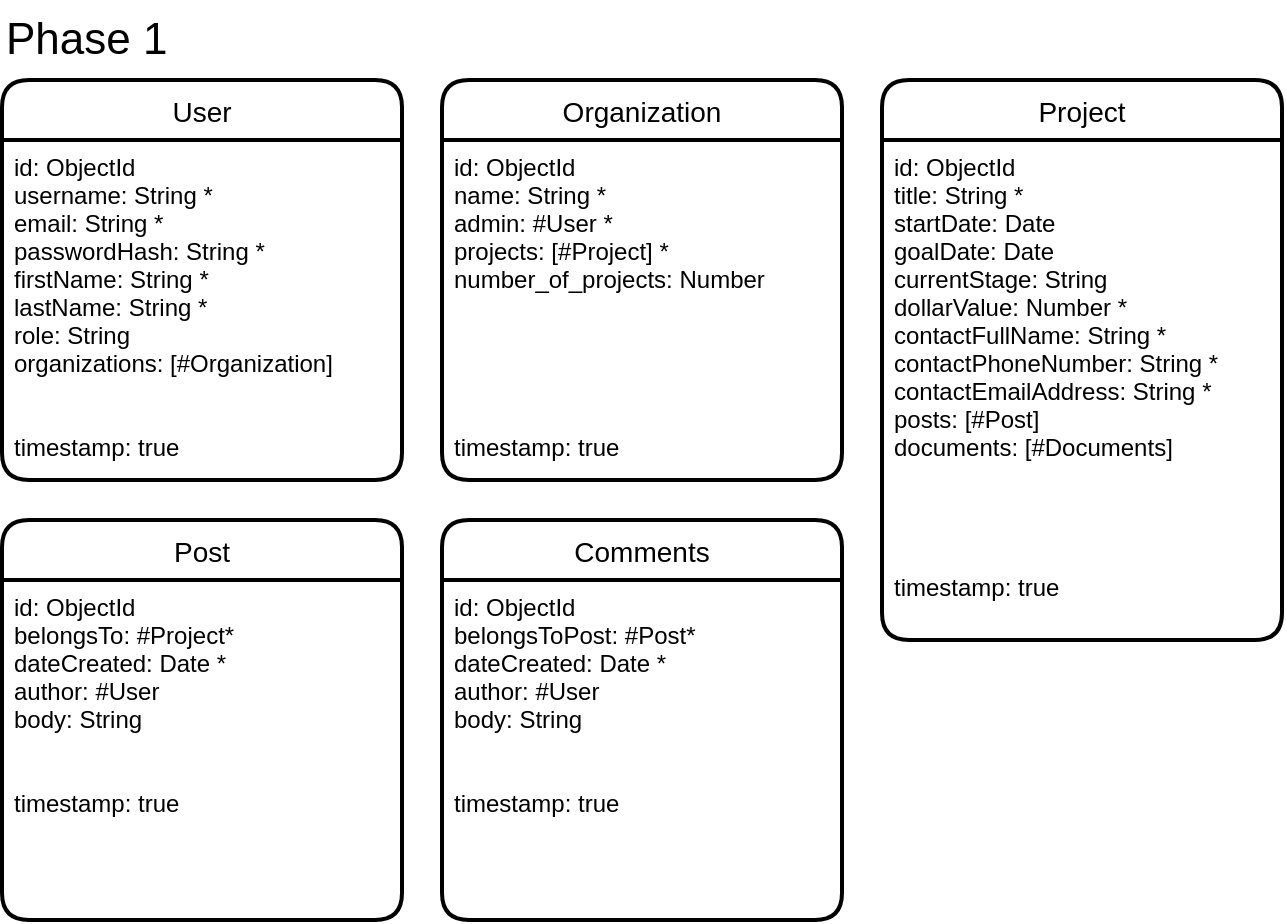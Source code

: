 <mxfile version="14.9.2" type="github">
  <diagram id="DzUIId4ll-ulbjkrfadN" name="Page-1">
    <mxGraphModel dx="856" dy="622" grid="1" gridSize="10" guides="1" tooltips="1" connect="1" arrows="1" fold="1" page="1" pageScale="1" pageWidth="850" pageHeight="1100" math="0" shadow="0">
      <root>
        <mxCell id="0" />
        <mxCell id="1" parent="0" />
        <mxCell id="I_L6hPFMJSKXvp4w5YZE-1" value="&lt;font style=&quot;font-size: 22px&quot;&gt;Phase 1&lt;/font&gt;" style="text;html=1;strokeColor=none;fillColor=none;align=left;verticalAlign=middle;whiteSpace=wrap;rounded=0;" vertex="1" parent="1">
          <mxGeometry x="40" width="150" height="40" as="geometry" />
        </mxCell>
        <mxCell id="I_L6hPFMJSKXvp4w5YZE-7" value="User" style="swimlane;childLayout=stackLayout;horizontal=1;startSize=30;horizontalStack=0;rounded=1;fontSize=14;fontStyle=0;strokeWidth=2;resizeParent=0;resizeLast=1;shadow=0;dashed=0;align=center;" vertex="1" parent="1">
          <mxGeometry x="40" y="40" width="200" height="200" as="geometry" />
        </mxCell>
        <mxCell id="I_L6hPFMJSKXvp4w5YZE-8" value="id: ObjectId&#xa;username: String *&#xa;email: String *&#xa;passwordHash: String *&#xa;firstName: String *&#xa;lastName: String *&#xa;role: String&#xa;organizations: [#Organization]&#xa;&#xa;&#xa;timestamp: true" style="align=left;strokeColor=none;fillColor=none;spacingLeft=4;fontSize=12;verticalAlign=top;resizable=0;rotatable=0;part=1;" vertex="1" parent="I_L6hPFMJSKXvp4w5YZE-7">
          <mxGeometry y="30" width="200" height="170" as="geometry" />
        </mxCell>
        <mxCell id="I_L6hPFMJSKXvp4w5YZE-9" value="Organization" style="swimlane;childLayout=stackLayout;horizontal=1;startSize=30;horizontalStack=0;rounded=1;fontSize=14;fontStyle=0;strokeWidth=2;resizeParent=0;resizeLast=1;shadow=0;dashed=0;align=center;" vertex="1" parent="1">
          <mxGeometry x="260" y="40" width="200" height="200" as="geometry" />
        </mxCell>
        <mxCell id="I_L6hPFMJSKXvp4w5YZE-10" value="id: ObjectId&#xa;name: String *&#xa;admin: #User *&#xa;projects: [#Project] *&#xa;number_of_projects: Number&#xa;&#xa;&#xa;&#xa;&#xa;&#xa;timestamp: true" style="align=left;strokeColor=none;fillColor=none;spacingLeft=4;fontSize=12;verticalAlign=top;resizable=0;rotatable=0;part=1;" vertex="1" parent="I_L6hPFMJSKXvp4w5YZE-9">
          <mxGeometry y="30" width="200" height="170" as="geometry" />
        </mxCell>
        <mxCell id="I_L6hPFMJSKXvp4w5YZE-16" value="Project" style="swimlane;childLayout=stackLayout;horizontal=1;startSize=30;horizontalStack=0;rounded=1;fontSize=14;fontStyle=0;strokeWidth=2;resizeParent=0;resizeLast=1;shadow=0;dashed=0;align=center;" vertex="1" parent="1">
          <mxGeometry x="480" y="40" width="200" height="280" as="geometry" />
        </mxCell>
        <mxCell id="I_L6hPFMJSKXvp4w5YZE-17" value="id: ObjectId&#xa;title: String *&#xa;startDate: Date&#xa;goalDate: Date&#xa;currentStage: String&#xa;dollarValue: Number *&#xa;contactFullName: String *&#xa;contactPhoneNumber: String *&#xa;contactEmailAddress: String *&#xa;posts: [#Post]&#xa;documents: [#Documents]&#xa;&#xa;&#xa;&#xa;&#xa;timestamp: true" style="align=left;strokeColor=none;fillColor=none;spacingLeft=4;fontSize=12;verticalAlign=top;resizable=0;rotatable=0;part=1;" vertex="1" parent="I_L6hPFMJSKXvp4w5YZE-16">
          <mxGeometry y="30" width="200" height="250" as="geometry" />
        </mxCell>
        <mxCell id="I_L6hPFMJSKXvp4w5YZE-18" value="Post" style="swimlane;childLayout=stackLayout;horizontal=1;startSize=30;horizontalStack=0;rounded=1;fontSize=14;fontStyle=0;strokeWidth=2;resizeParent=0;resizeLast=1;shadow=0;dashed=0;align=center;" vertex="1" parent="1">
          <mxGeometry x="40" y="260" width="200" height="200" as="geometry" />
        </mxCell>
        <mxCell id="I_L6hPFMJSKXvp4w5YZE-19" value="id: ObjectId&#xa;belongsTo: #Project*&#xa;dateCreated: Date *&#xa;author: #User&#xa;body: String&#xa;&#xa;&#xa;timestamp: true" style="align=left;strokeColor=none;fillColor=none;spacingLeft=4;fontSize=12;verticalAlign=top;resizable=0;rotatable=0;part=1;" vertex="1" parent="I_L6hPFMJSKXvp4w5YZE-18">
          <mxGeometry y="30" width="200" height="170" as="geometry" />
        </mxCell>
        <mxCell id="I_L6hPFMJSKXvp4w5YZE-20" value="Comments" style="swimlane;childLayout=stackLayout;horizontal=1;startSize=30;horizontalStack=0;rounded=1;fontSize=14;fontStyle=0;strokeWidth=2;resizeParent=0;resizeLast=1;shadow=0;dashed=0;align=center;" vertex="1" parent="1">
          <mxGeometry x="260" y="260" width="200" height="200" as="geometry" />
        </mxCell>
        <mxCell id="I_L6hPFMJSKXvp4w5YZE-21" value="id: ObjectId&#xa;belongsToPost: #Post*&#xa;dateCreated: Date *&#xa;author: #User&#xa;body: String&#xa;&#xa;&#xa;timestamp: true" style="align=left;strokeColor=none;fillColor=none;spacingLeft=4;fontSize=12;verticalAlign=top;resizable=0;rotatable=0;part=1;" vertex="1" parent="I_L6hPFMJSKXvp4w5YZE-20">
          <mxGeometry y="30" width="200" height="170" as="geometry" />
        </mxCell>
      </root>
    </mxGraphModel>
  </diagram>
</mxfile>
